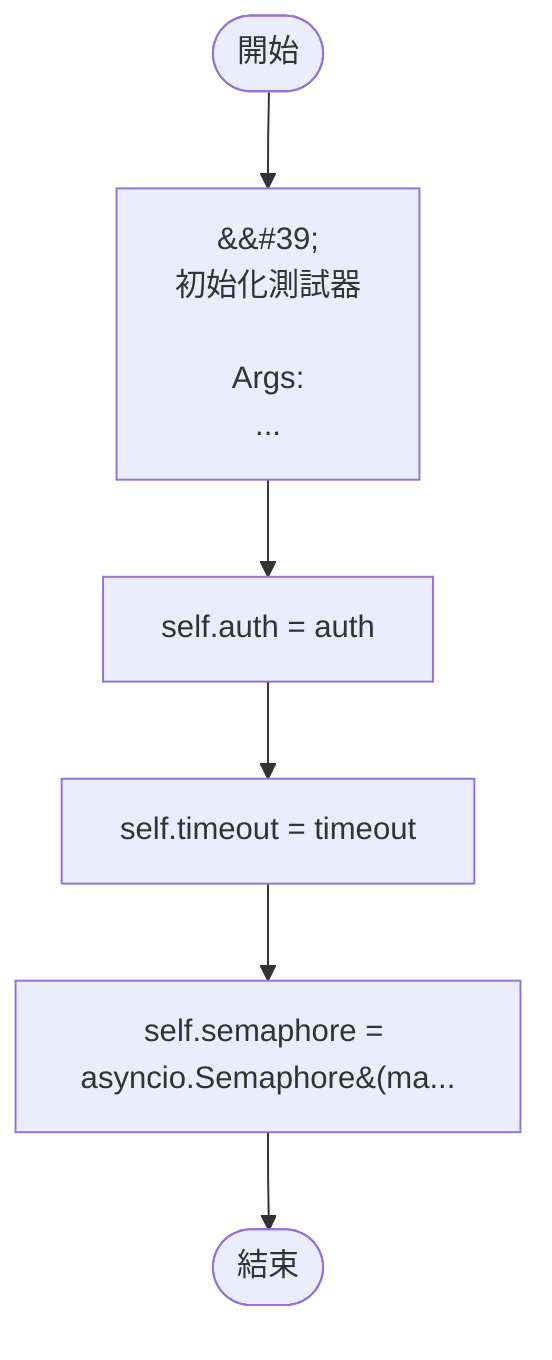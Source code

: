 flowchart TB
    n1([開始])
    n2([結束])
    n3[&amp;&#35;39;\n        初始化測試器\n\n        Args:\n         ...]
    n4[self.auth = auth]
    n5[self.timeout = timeout]
    n6[self.semaphore = asyncio.Semaphore&#40;ma...]
    n1 --> n3
    n3 --> n4
    n4 --> n5
    n5 --> n6
    n6 --> n2